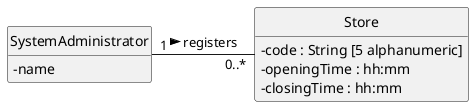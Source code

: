 @startuml
'https://plantuml.com/class-diagram
skinparam classAttributeIconSize 0
hide circle
hide methods

class SystemAdministrator {
    - name
}

class Store {
    - code : String [5 alphanumeric]
    - openingTime : hh:mm
    - closingTime : hh:mm
}

SystemAdministrator "1" -right-- "0..*" Store: registers >

@enduml
